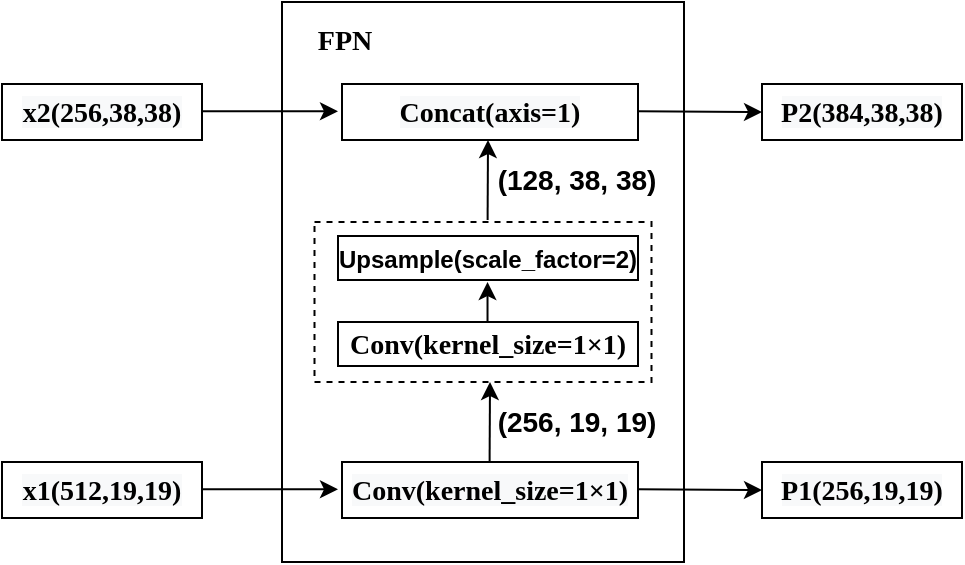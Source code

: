 <mxfile version="14.7.0" type="github">
  <diagram id="GcFx09Xzgwg2ThN0n5dm" name="第 1 页">
    <mxGraphModel dx="1422" dy="800" grid="1" gridSize="10" guides="1" tooltips="1" connect="1" arrows="1" fold="1" page="1" pageScale="1" pageWidth="827" pageHeight="1169" math="0" shadow="0">
      <root>
        <mxCell id="0" />
        <mxCell id="1" parent="0" />
        <mxCell id="ec0aVvaF9EyfB1ssS7DZ-1" value="" style="rounded=0;whiteSpace=wrap;html=1;strokeWidth=1;fontSize=14;fontStyle=1" parent="1" vertex="1">
          <mxGeometry x="280" y="200" width="201" height="280" as="geometry" />
        </mxCell>
        <mxCell id="ec0aVvaF9EyfB1ssS7DZ-2" value="&lt;span style=&quot;color: rgb(0, 0, 0); font-style: normal; letter-spacing: normal; text-align: center; text-indent: 0px; text-transform: none; word-spacing: 0px; background-color: rgb(248, 249, 250); display: inline; float: none; font-size: 14px;&quot;&gt;&lt;font style=&quot;font-size: 14px;&quot; face=&quot;Times New Roman&quot;&gt;Conv(kernel_size=1×1)&lt;/font&gt;&lt;/span&gt;" style="rounded=0;whiteSpace=wrap;html=1;strokeWidth=1;fontSize=14;fontStyle=1" parent="1" vertex="1">
          <mxGeometry x="310" y="430" width="148" height="28" as="geometry" />
        </mxCell>
        <mxCell id="ec0aVvaF9EyfB1ssS7DZ-3" value="&lt;span style=&quot;color: rgb(0, 0, 0); font-style: normal; letter-spacing: normal; text-align: center; text-indent: 0px; text-transform: none; word-spacing: 0px; background-color: rgb(248, 249, 250); display: inline; float: none; font-size: 14px;&quot;&gt;&lt;font style=&quot;font-size: 14px;&quot; face=&quot;Times New Roman&quot;&gt;Concat(axis=1)&lt;/font&gt;&lt;/span&gt;" style="rounded=0;whiteSpace=wrap;html=1;strokeWidth=1;fontSize=14;fontStyle=1" parent="1" vertex="1">
          <mxGeometry x="310" y="241" width="148" height="28" as="geometry" />
        </mxCell>
        <mxCell id="ec0aVvaF9EyfB1ssS7DZ-5" value="&lt;font style=&quot;font-size: 14px;&quot; face=&quot;Times New Roman&quot;&gt;FPN&lt;/font&gt;" style="text;html=1;resizable=0;autosize=1;align=center;verticalAlign=middle;points=[];fillColor=none;strokeColor=none;rounded=0;fontSize=14;fontStyle=1" parent="1" vertex="1">
          <mxGeometry x="291" y="209" width="40" height="20" as="geometry" />
        </mxCell>
        <mxCell id="ec0aVvaF9EyfB1ssS7DZ-8" value="(128, 38, 38)" style="text;html=1;resizable=0;autosize=1;align=center;verticalAlign=middle;points=[];fillColor=none;strokeColor=none;rounded=0;fontStyle=1;fontSize=14;" parent="1" vertex="1">
          <mxGeometry x="381.75" y="279" width="90" height="20" as="geometry" />
        </mxCell>
        <mxCell id="ec0aVvaF9EyfB1ssS7DZ-9" value="(256, 19, 19)" style="text;html=1;resizable=0;autosize=1;align=center;verticalAlign=middle;points=[];fillColor=none;strokeColor=none;rounded=0;fontStyle=1;fontSize=14;" parent="1" vertex="1">
          <mxGeometry x="381.75" y="400" width="90" height="20" as="geometry" />
        </mxCell>
        <mxCell id="ec0aVvaF9EyfB1ssS7DZ-10" value="" style="endArrow=classic;html=1;fontStyle=1;fontSize=14;" parent="1" edge="1">
          <mxGeometry width="50" height="50" relative="1" as="geometry">
            <mxPoint x="228.5" y="254.66" as="sourcePoint" />
            <mxPoint x="308" y="254.66" as="targetPoint" />
          </mxGeometry>
        </mxCell>
        <mxCell id="ec0aVvaF9EyfB1ssS7DZ-11" value="" style="endArrow=classic;html=1;fontStyle=1;fontSize=14;" parent="1" edge="1">
          <mxGeometry width="50" height="50" relative="1" as="geometry">
            <mxPoint x="228.5" y="443.66" as="sourcePoint" />
            <mxPoint x="308" y="443.66" as="targetPoint" />
          </mxGeometry>
        </mxCell>
        <mxCell id="ec0aVvaF9EyfB1ssS7DZ-14" value="" style="rounded=0;whiteSpace=wrap;html=1;dashed=1;fontStyle=1;fontSize=14;" parent="1" vertex="1">
          <mxGeometry x="296.25" y="310" width="168.5" height="80" as="geometry" />
        </mxCell>
        <mxCell id="ec0aVvaF9EyfB1ssS7DZ-13" value="&lt;font style=&quot;font-size: 12px&quot;&gt;Upsample(scale_factor=2)&lt;/font&gt;" style="rounded=0;whiteSpace=wrap;html=1;strokeWidth=1;fontSize=14;fontStyle=1" parent="1" vertex="1">
          <mxGeometry x="308" y="317" width="150" height="22" as="geometry" />
        </mxCell>
        <mxCell id="ec0aVvaF9EyfB1ssS7DZ-12" value="&lt;span style=&quot;font-family: &amp;quot;times new roman&amp;quot;; font-size: 14px;&quot;&gt;&lt;font style=&quot;font-size: 14px;&quot;&gt;Conv(kernel_size=1×1)&lt;/font&gt;&lt;/span&gt;" style="rounded=0;whiteSpace=wrap;html=1;strokeWidth=1;fontSize=14;fontStyle=1" parent="1" vertex="1">
          <mxGeometry x="308" y="360" width="150" height="22" as="geometry" />
        </mxCell>
        <mxCell id="ec0aVvaF9EyfB1ssS7DZ-7" value="" style="endArrow=classic;html=1;fontStyle=1;fontSize=14;" parent="1" edge="1">
          <mxGeometry width="50" height="50" relative="1" as="geometry">
            <mxPoint x="382.76" y="360" as="sourcePoint" />
            <mxPoint x="382.76" y="340" as="targetPoint" />
          </mxGeometry>
        </mxCell>
        <mxCell id="ec0aVvaF9EyfB1ssS7DZ-15" value="" style="endArrow=classic;html=1;fontStyle=1;fontSize=14;" parent="1" edge="1">
          <mxGeometry width="50" height="50" relative="1" as="geometry">
            <mxPoint x="383.8" y="430" as="sourcePoint" />
            <mxPoint x="384" y="390" as="targetPoint" />
          </mxGeometry>
        </mxCell>
        <mxCell id="ec0aVvaF9EyfB1ssS7DZ-16" value="" style="endArrow=classic;html=1;fontStyle=1;fontSize=14;" parent="1" edge="1">
          <mxGeometry width="50" height="50" relative="1" as="geometry">
            <mxPoint x="382.8" y="309" as="sourcePoint" />
            <mxPoint x="383" y="269" as="targetPoint" />
          </mxGeometry>
        </mxCell>
        <mxCell id="ec0aVvaF9EyfB1ssS7DZ-17" value="&lt;span style=&quot;color: rgb(0, 0, 0); font-style: normal; letter-spacing: normal; text-align: center; text-indent: 0px; text-transform: none; word-spacing: 0px; background-color: rgb(248, 249, 250); display: inline; float: none; font-size: 14px;&quot;&gt;&lt;font style=&quot;font-size: 14px;&quot; face=&quot;Times New Roman&quot;&gt;x1(512,19,19)&lt;/font&gt;&lt;/span&gt;" style="rounded=0;whiteSpace=wrap;html=1;strokeWidth=1;fontSize=14;fontStyle=1" parent="1" vertex="1">
          <mxGeometry x="140" y="430" width="100" height="28" as="geometry" />
        </mxCell>
        <mxCell id="ec0aVvaF9EyfB1ssS7DZ-18" value="&lt;span style=&quot;color: rgb(0, 0, 0); font-style: normal; letter-spacing: normal; text-align: center; text-indent: 0px; text-transform: none; word-spacing: 0px; background-color: rgb(248, 249, 250); display: inline; float: none; font-size: 14px;&quot;&gt;&lt;font style=&quot;font-size: 14px;&quot; face=&quot;Times New Roman&quot;&gt;x2(256,38,38)&lt;/font&gt;&lt;/span&gt;" style="rounded=0;whiteSpace=wrap;html=1;strokeWidth=1;fontSize=14;fontStyle=1" parent="1" vertex="1">
          <mxGeometry x="140" y="241" width="100" height="28" as="geometry" />
        </mxCell>
        <mxCell id="ec0aVvaF9EyfB1ssS7DZ-19" value="" style="endArrow=classic;html=1;fontStyle=1;fontSize=14;" parent="1" edge="1">
          <mxGeometry width="50" height="50" relative="1" as="geometry">
            <mxPoint x="458" y="254.66" as="sourcePoint" />
            <mxPoint x="520" y="255" as="targetPoint" />
          </mxGeometry>
        </mxCell>
        <mxCell id="ec0aVvaF9EyfB1ssS7DZ-20" value="" style="endArrow=classic;html=1;fontStyle=1;fontSize=14;" parent="1" edge="1">
          <mxGeometry width="50" height="50" relative="1" as="geometry">
            <mxPoint x="458" y="443.66" as="sourcePoint" />
            <mxPoint x="520" y="444" as="targetPoint" />
          </mxGeometry>
        </mxCell>
        <mxCell id="ec0aVvaF9EyfB1ssS7DZ-21" value="&lt;span style=&quot;color: rgb(0, 0, 0); font-style: normal; letter-spacing: normal; text-align: center; text-indent: 0px; text-transform: none; word-spacing: 0px; background-color: rgb(248, 249, 250); display: inline; float: none; font-size: 14px;&quot;&gt;&lt;font style=&quot;font-size: 14px;&quot; face=&quot;Times New Roman&quot;&gt;P1(256,19,19)&lt;/font&gt;&lt;/span&gt;" style="rounded=0;whiteSpace=wrap;html=1;strokeWidth=1;fontSize=14;fontStyle=1" parent="1" vertex="1">
          <mxGeometry x="520" y="430" width="100" height="28" as="geometry" />
        </mxCell>
        <mxCell id="ec0aVvaF9EyfB1ssS7DZ-22" value="&lt;span style=&quot;color: rgb(0, 0, 0); font-style: normal; letter-spacing: normal; text-align: center; text-indent: 0px; text-transform: none; word-spacing: 0px; background-color: rgb(248, 249, 250); display: inline; float: none; font-size: 14px;&quot;&gt;&lt;font style=&quot;font-size: 14px;&quot; face=&quot;Times New Roman&quot;&gt;P2(384,38,38)&lt;/font&gt;&lt;/span&gt;" style="rounded=0;whiteSpace=wrap;html=1;strokeWidth=1;fontSize=14;fontStyle=1" parent="1" vertex="1">
          <mxGeometry x="520" y="241" width="100" height="28" as="geometry" />
        </mxCell>
      </root>
    </mxGraphModel>
  </diagram>
</mxfile>
